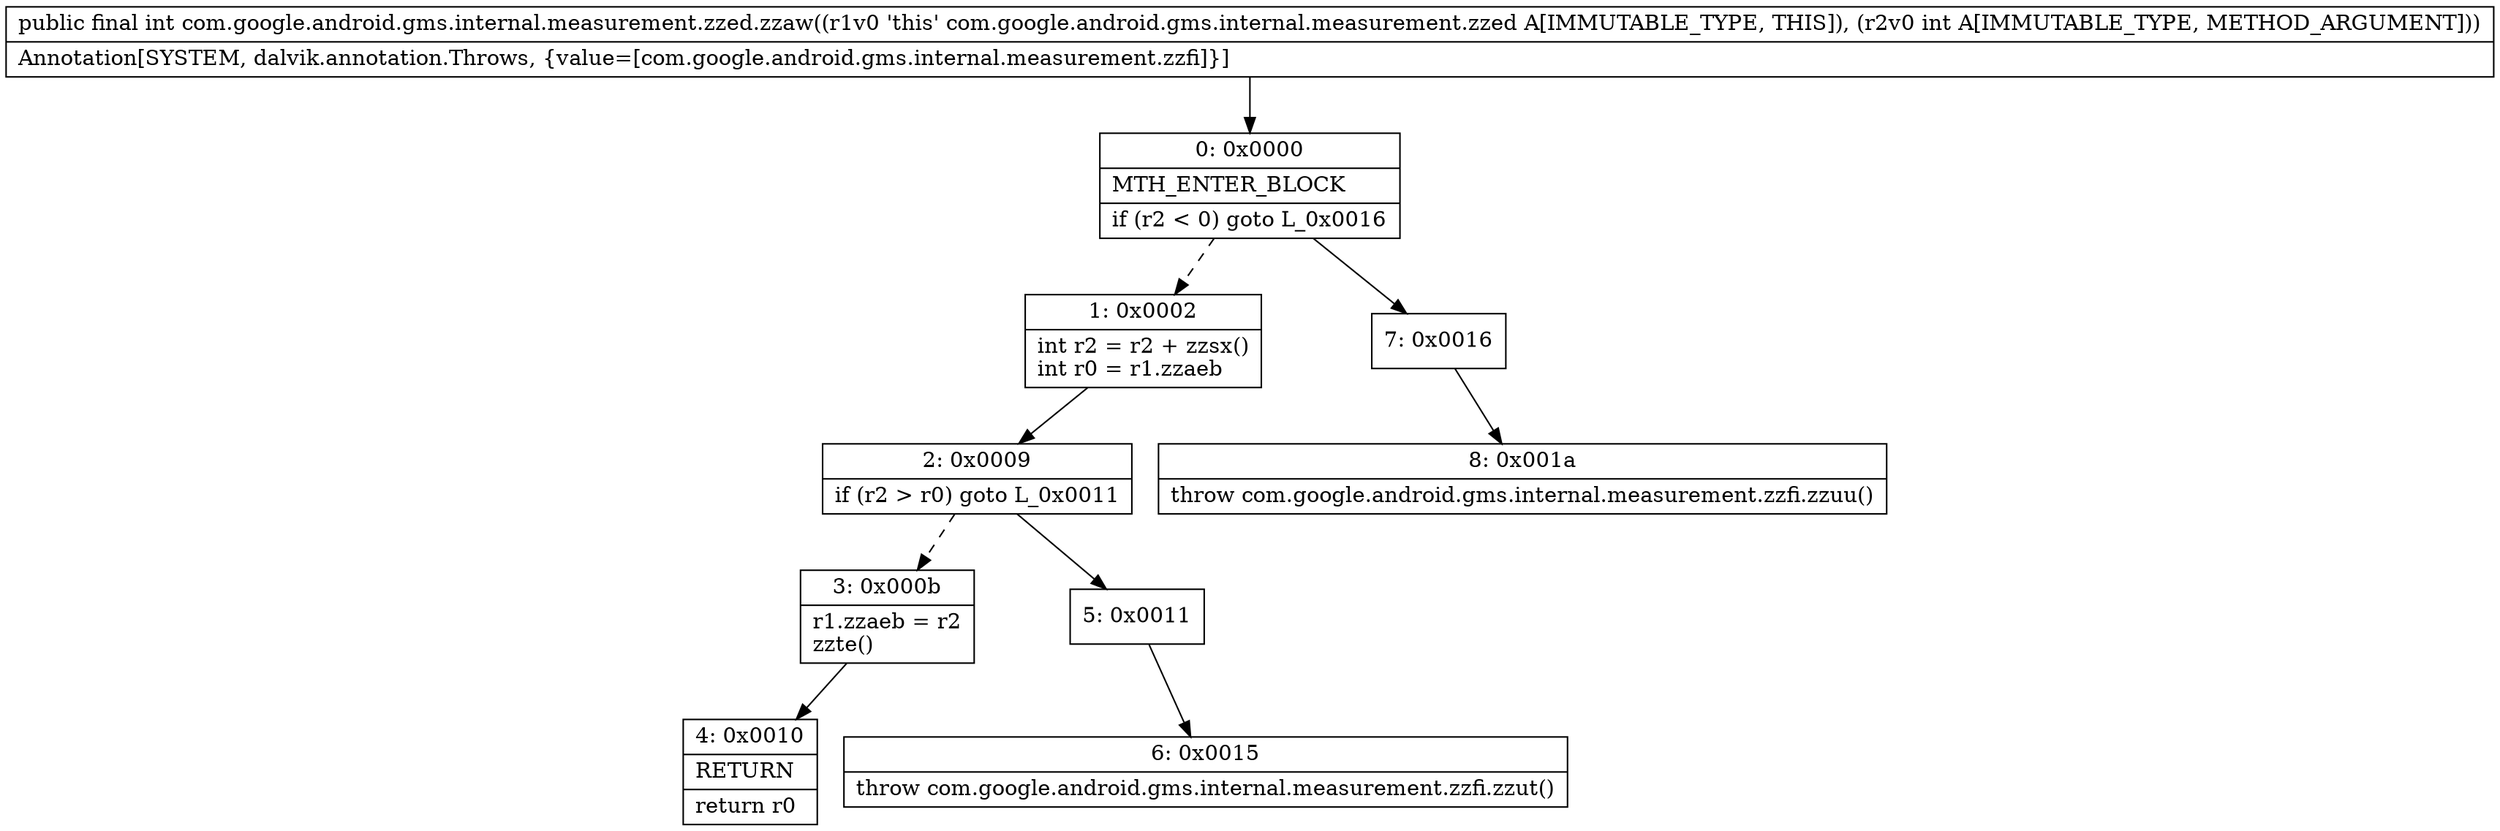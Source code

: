 digraph "CFG forcom.google.android.gms.internal.measurement.zzed.zzaw(I)I" {
Node_0 [shape=record,label="{0\:\ 0x0000|MTH_ENTER_BLOCK\l|if (r2 \< 0) goto L_0x0016\l}"];
Node_1 [shape=record,label="{1\:\ 0x0002|int r2 = r2 + zzsx()\lint r0 = r1.zzaeb\l}"];
Node_2 [shape=record,label="{2\:\ 0x0009|if (r2 \> r0) goto L_0x0011\l}"];
Node_3 [shape=record,label="{3\:\ 0x000b|r1.zzaeb = r2\lzzte()\l}"];
Node_4 [shape=record,label="{4\:\ 0x0010|RETURN\l|return r0\l}"];
Node_5 [shape=record,label="{5\:\ 0x0011}"];
Node_6 [shape=record,label="{6\:\ 0x0015|throw com.google.android.gms.internal.measurement.zzfi.zzut()\l}"];
Node_7 [shape=record,label="{7\:\ 0x0016}"];
Node_8 [shape=record,label="{8\:\ 0x001a|throw com.google.android.gms.internal.measurement.zzfi.zzuu()\l}"];
MethodNode[shape=record,label="{public final int com.google.android.gms.internal.measurement.zzed.zzaw((r1v0 'this' com.google.android.gms.internal.measurement.zzed A[IMMUTABLE_TYPE, THIS]), (r2v0 int A[IMMUTABLE_TYPE, METHOD_ARGUMENT]))  | Annotation[SYSTEM, dalvik.annotation.Throws, \{value=[com.google.android.gms.internal.measurement.zzfi]\}]\l}"];
MethodNode -> Node_0;
Node_0 -> Node_1[style=dashed];
Node_0 -> Node_7;
Node_1 -> Node_2;
Node_2 -> Node_3[style=dashed];
Node_2 -> Node_5;
Node_3 -> Node_4;
Node_5 -> Node_6;
Node_7 -> Node_8;
}

